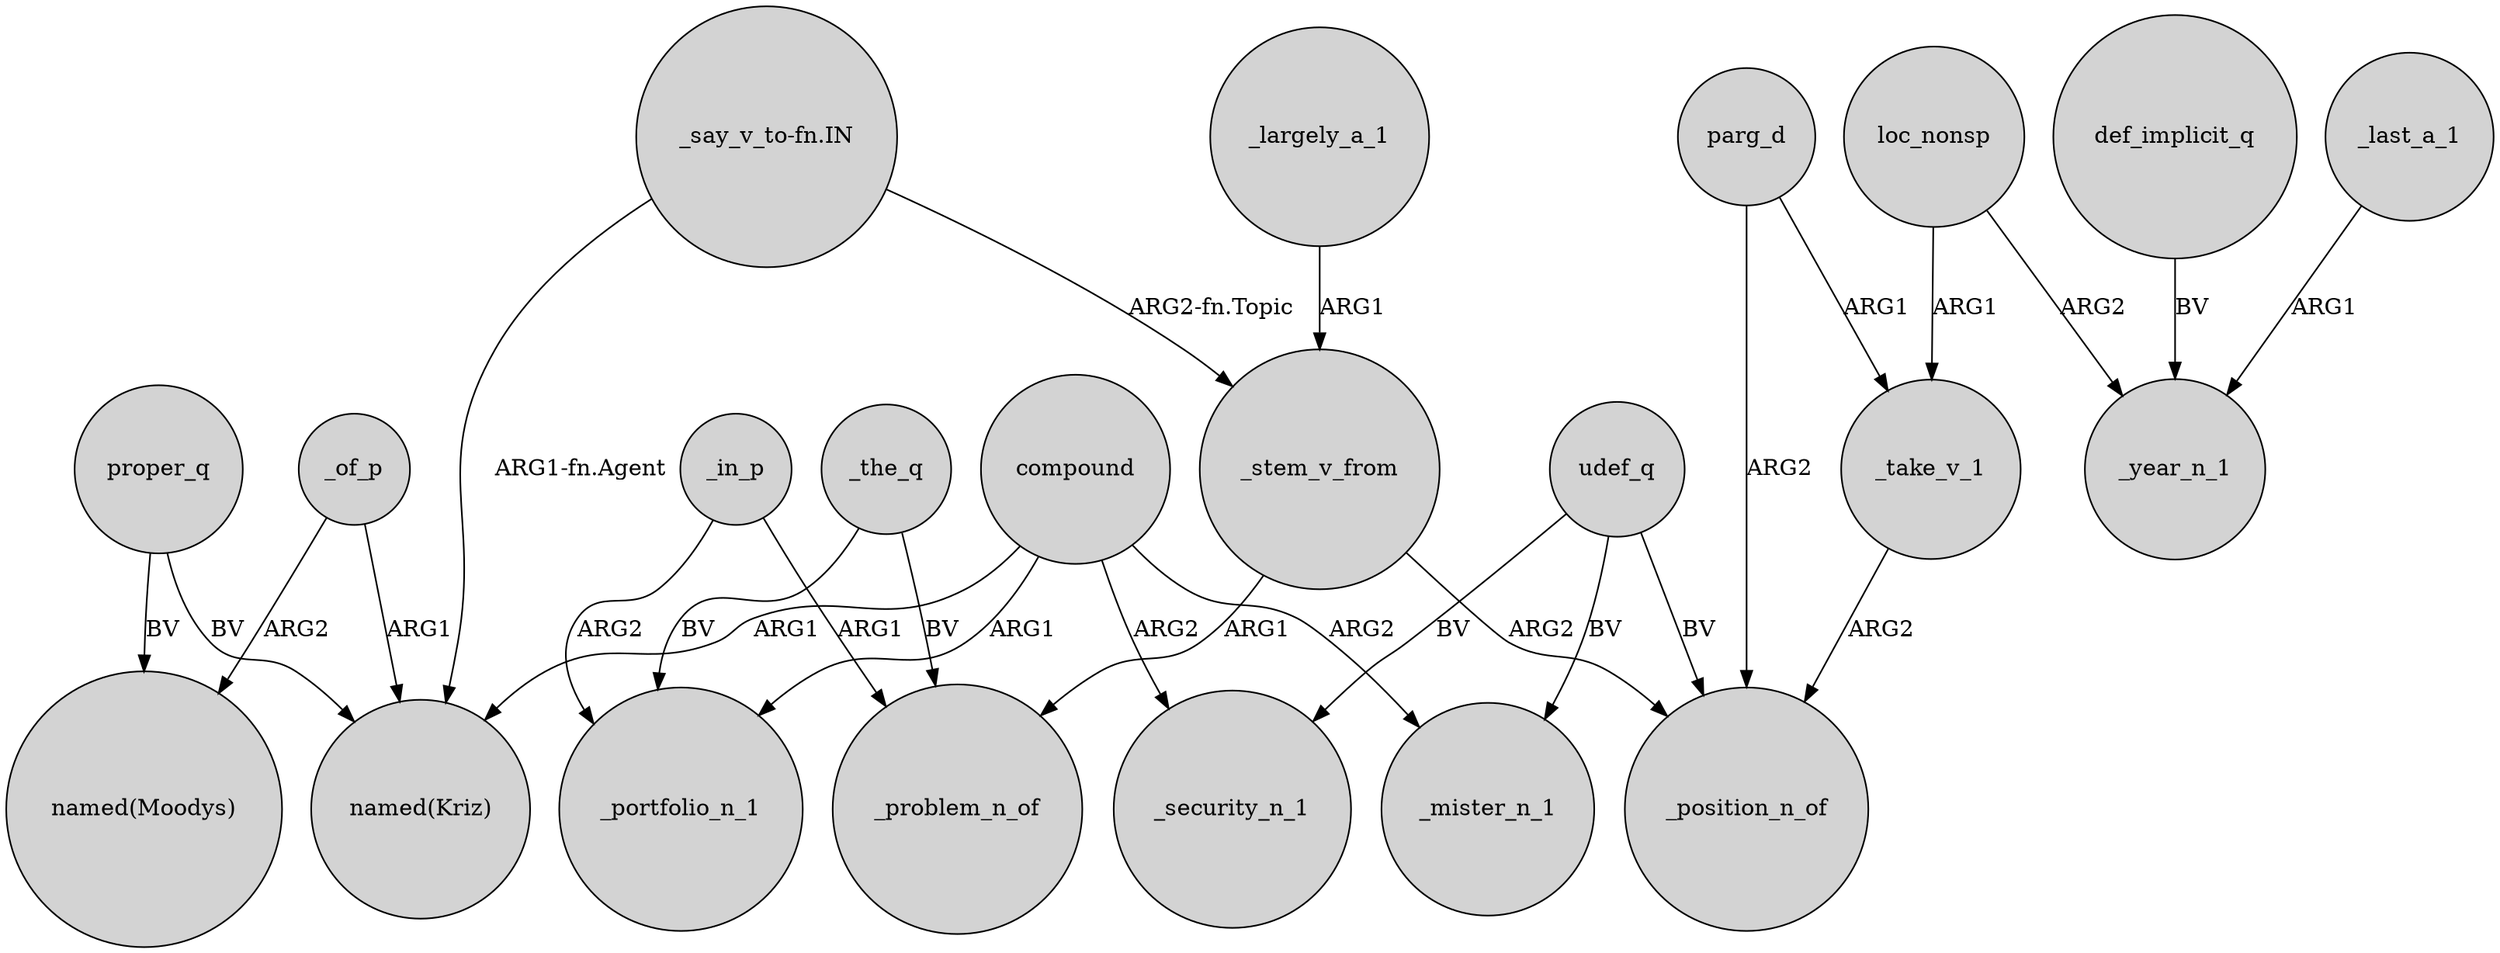 digraph {
	node [shape=circle style=filled]
	_of_p -> "named(Kriz)" [label=ARG1]
	"_say_v_to-fn.IN" -> _stem_v_from [label="ARG2-fn.Topic"]
	_the_q -> _portfolio_n_1 [label=BV]
	def_implicit_q -> _year_n_1 [label=BV]
	proper_q -> "named(Kriz)" [label=BV]
	compound -> _mister_n_1 [label=ARG2]
	compound -> _security_n_1 [label=ARG2]
	_the_q -> _problem_n_of [label=BV]
	udef_q -> _mister_n_1 [label=BV]
	compound -> _portfolio_n_1 [label=ARG1]
	_largely_a_1 -> _stem_v_from [label=ARG1]
	proper_q -> "named(Moodys)" [label=BV]
	_in_p -> _problem_n_of [label=ARG1]
	_stem_v_from -> _problem_n_of [label=ARG1]
	"_say_v_to-fn.IN" -> "named(Kriz)" [label="ARG1-fn.Agent"]
	_of_p -> "named(Moodys)" [label=ARG2]
	_stem_v_from -> _position_n_of [label=ARG2]
	loc_nonsp -> _year_n_1 [label=ARG2]
	_last_a_1 -> _year_n_1 [label=ARG1]
	parg_d -> _position_n_of [label=ARG2]
	loc_nonsp -> _take_v_1 [label=ARG1]
	_in_p -> _portfolio_n_1 [label=ARG2]
	_take_v_1 -> _position_n_of [label=ARG2]
	compound -> "named(Kriz)" [label=ARG1]
	udef_q -> _position_n_of [label=BV]
	udef_q -> _security_n_1 [label=BV]
	parg_d -> _take_v_1 [label=ARG1]
}
